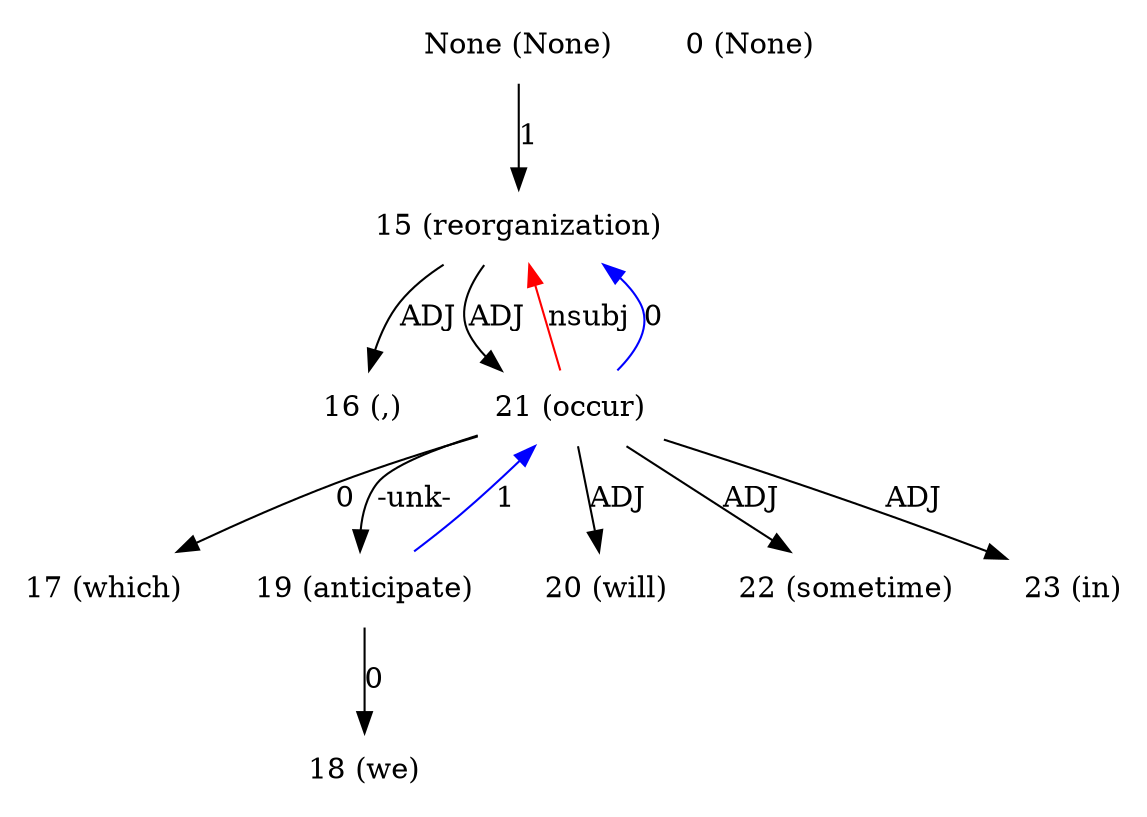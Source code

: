 digraph G{
edge [dir=forward]
node [shape=plaintext]

None [label="None (None)"]
None -> 15 [label="1"]
0 [label="0 (None)"]
15 [label="15 (reorganization)"]
15 -> 16 [label="ADJ"]
15 -> 21 [label="ADJ"]
21 -> 15 [label="nsubj", color="red"]
16 [label="16 (,)"]
17 [label="17 (which)"]
18 [label="18 (we)"]
19 [label="19 (anticipate)"]
19 -> 21 [label="1", color="blue"]
19 -> 18 [label="0"]
20 [label="20 (will)"]
21 [label="21 (occur)"]
21 -> 17 [label="0"]
21 -> 15 [label="0", color="blue"]
21 -> 20 [label="ADJ"]
21 -> 22 [label="ADJ"]
21 -> 23 [label="ADJ"]
21 -> 19 [label="-unk-"]
22 [label="22 (sometime)"]
23 [label="23 (in)"]
}

